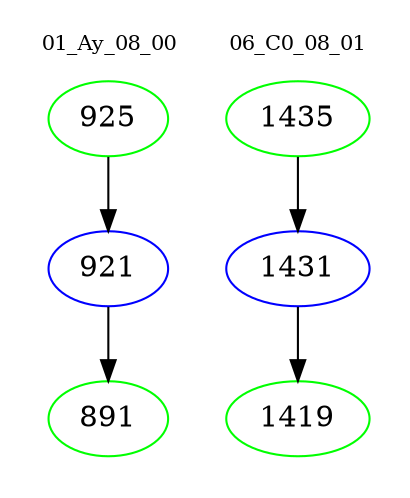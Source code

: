 digraph{
subgraph cluster_0 {
color = white
label = "01_Ay_08_00";
fontsize=10;
T0_925 [label="925", color="green"]
T0_925 -> T0_921 [color="black"]
T0_921 [label="921", color="blue"]
T0_921 -> T0_891 [color="black"]
T0_891 [label="891", color="green"]
}
subgraph cluster_1 {
color = white
label = "06_C0_08_01";
fontsize=10;
T1_1435 [label="1435", color="green"]
T1_1435 -> T1_1431 [color="black"]
T1_1431 [label="1431", color="blue"]
T1_1431 -> T1_1419 [color="black"]
T1_1419 [label="1419", color="green"]
}
}

